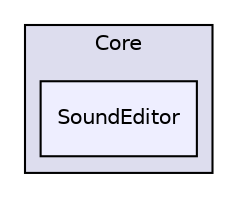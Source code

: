 digraph "/Users/igor/Develop/DevelopGit/Davacon/iPhone/SoundRecorder/Classes/Core/SoundEditor" {
  compound=true
  node [ fontsize="10", fontname="Helvetica"];
  edge [ labelfontsize="10", labelfontname="Helvetica"];
  subgraph clusterdir_7605874ae163b20193aa53c747778ae8 {
    graph [ bgcolor="#ddddee", pencolor="black", label="Core" fontname="Helvetica", fontsize="10", URL="dir_7605874ae163b20193aa53c747778ae8.html"]
  dir_cbc3d850e5191b34ab2cf03a117f55bb [shape=box, label="SoundEditor", style="filled", fillcolor="#eeeeff", pencolor="black", URL="dir_cbc3d850e5191b34ab2cf03a117f55bb.html"];
  }
}
